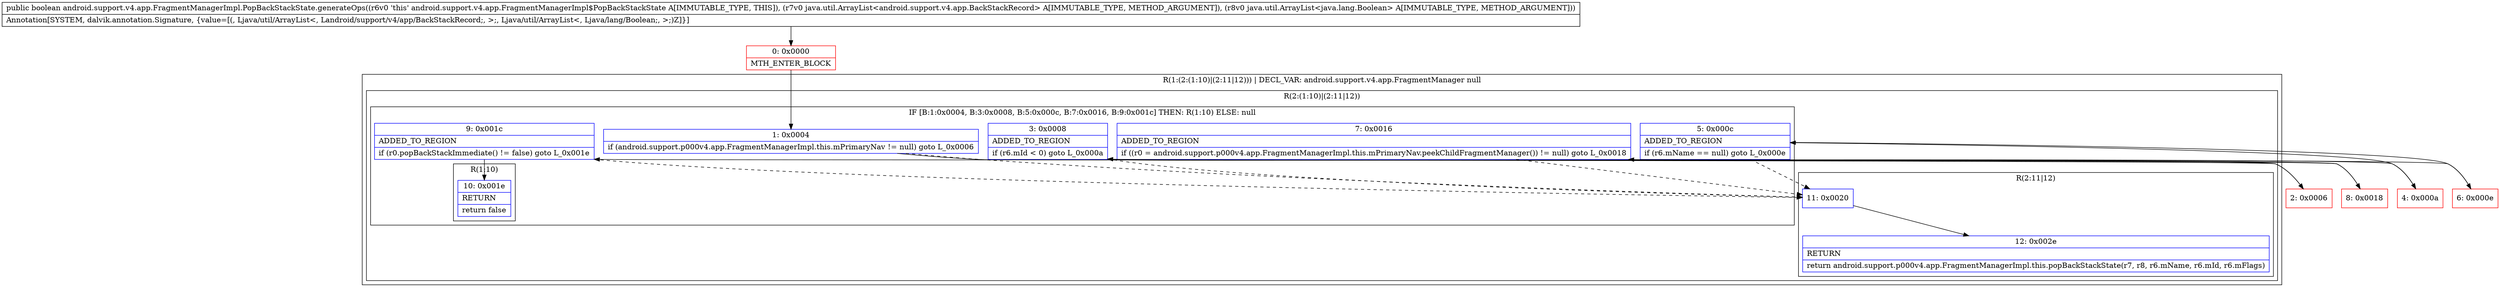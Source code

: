 digraph "CFG forandroid.support.v4.app.FragmentManagerImpl.PopBackStackState.generateOps(Ljava\/util\/ArrayList;Ljava\/util\/ArrayList;)Z" {
subgraph cluster_Region_761496453 {
label = "R(1:(2:(1:10)|(2:11|12))) | DECL_VAR: android.support.v4.app.FragmentManager null\l";
node [shape=record,color=blue];
subgraph cluster_Region_697821778 {
label = "R(2:(1:10)|(2:11|12))";
node [shape=record,color=blue];
subgraph cluster_IfRegion_922223529 {
label = "IF [B:1:0x0004, B:3:0x0008, B:5:0x000c, B:7:0x0016, B:9:0x001c] THEN: R(1:10) ELSE: null";
node [shape=record,color=blue];
Node_1 [shape=record,label="{1\:\ 0x0004|if (android.support.p000v4.app.FragmentManagerImpl.this.mPrimaryNav != null) goto L_0x0006\l}"];
Node_3 [shape=record,label="{3\:\ 0x0008|ADDED_TO_REGION\l|if (r6.mId \< 0) goto L_0x000a\l}"];
Node_5 [shape=record,label="{5\:\ 0x000c|ADDED_TO_REGION\l|if (r6.mName == null) goto L_0x000e\l}"];
Node_7 [shape=record,label="{7\:\ 0x0016|ADDED_TO_REGION\l|if ((r0 = android.support.p000v4.app.FragmentManagerImpl.this.mPrimaryNav.peekChildFragmentManager()) != null) goto L_0x0018\l}"];
Node_9 [shape=record,label="{9\:\ 0x001c|ADDED_TO_REGION\l|if (r0.popBackStackImmediate() != false) goto L_0x001e\l}"];
subgraph cluster_Region_732057648 {
label = "R(1:10)";
node [shape=record,color=blue];
Node_10 [shape=record,label="{10\:\ 0x001e|RETURN\l|return false\l}"];
}
}
subgraph cluster_Region_451711338 {
label = "R(2:11|12)";
node [shape=record,color=blue];
Node_11 [shape=record,label="{11\:\ 0x0020}"];
Node_12 [shape=record,label="{12\:\ 0x002e|RETURN\l|return android.support.p000v4.app.FragmentManagerImpl.this.popBackStackState(r7, r8, r6.mName, r6.mId, r6.mFlags)\l}"];
}
}
}
Node_0 [shape=record,color=red,label="{0\:\ 0x0000|MTH_ENTER_BLOCK\l}"];
Node_2 [shape=record,color=red,label="{2\:\ 0x0006}"];
Node_4 [shape=record,color=red,label="{4\:\ 0x000a}"];
Node_6 [shape=record,color=red,label="{6\:\ 0x000e}"];
Node_8 [shape=record,color=red,label="{8\:\ 0x0018}"];
MethodNode[shape=record,label="{public boolean android.support.v4.app.FragmentManagerImpl.PopBackStackState.generateOps((r6v0 'this' android.support.v4.app.FragmentManagerImpl$PopBackStackState A[IMMUTABLE_TYPE, THIS]), (r7v0 java.util.ArrayList\<android.support.v4.app.BackStackRecord\> A[IMMUTABLE_TYPE, METHOD_ARGUMENT]), (r8v0 java.util.ArrayList\<java.lang.Boolean\> A[IMMUTABLE_TYPE, METHOD_ARGUMENT]))  | Annotation[SYSTEM, dalvik.annotation.Signature, \{value=[(, Ljava\/util\/ArrayList\<, Landroid\/support\/v4\/app\/BackStackRecord;, \>;, Ljava\/util\/ArrayList\<, Ljava\/lang\/Boolean;, \>;)Z]\}]\l}"];
MethodNode -> Node_0;
Node_1 -> Node_2;
Node_1 -> Node_11[style=dashed];
Node_3 -> Node_4;
Node_3 -> Node_11[style=dashed];
Node_5 -> Node_6;
Node_5 -> Node_11[style=dashed];
Node_7 -> Node_8;
Node_7 -> Node_11[style=dashed];
Node_9 -> Node_10;
Node_9 -> Node_11[style=dashed];
Node_11 -> Node_12;
Node_0 -> Node_1;
Node_2 -> Node_3;
Node_4 -> Node_5;
Node_6 -> Node_7;
Node_8 -> Node_9;
}

